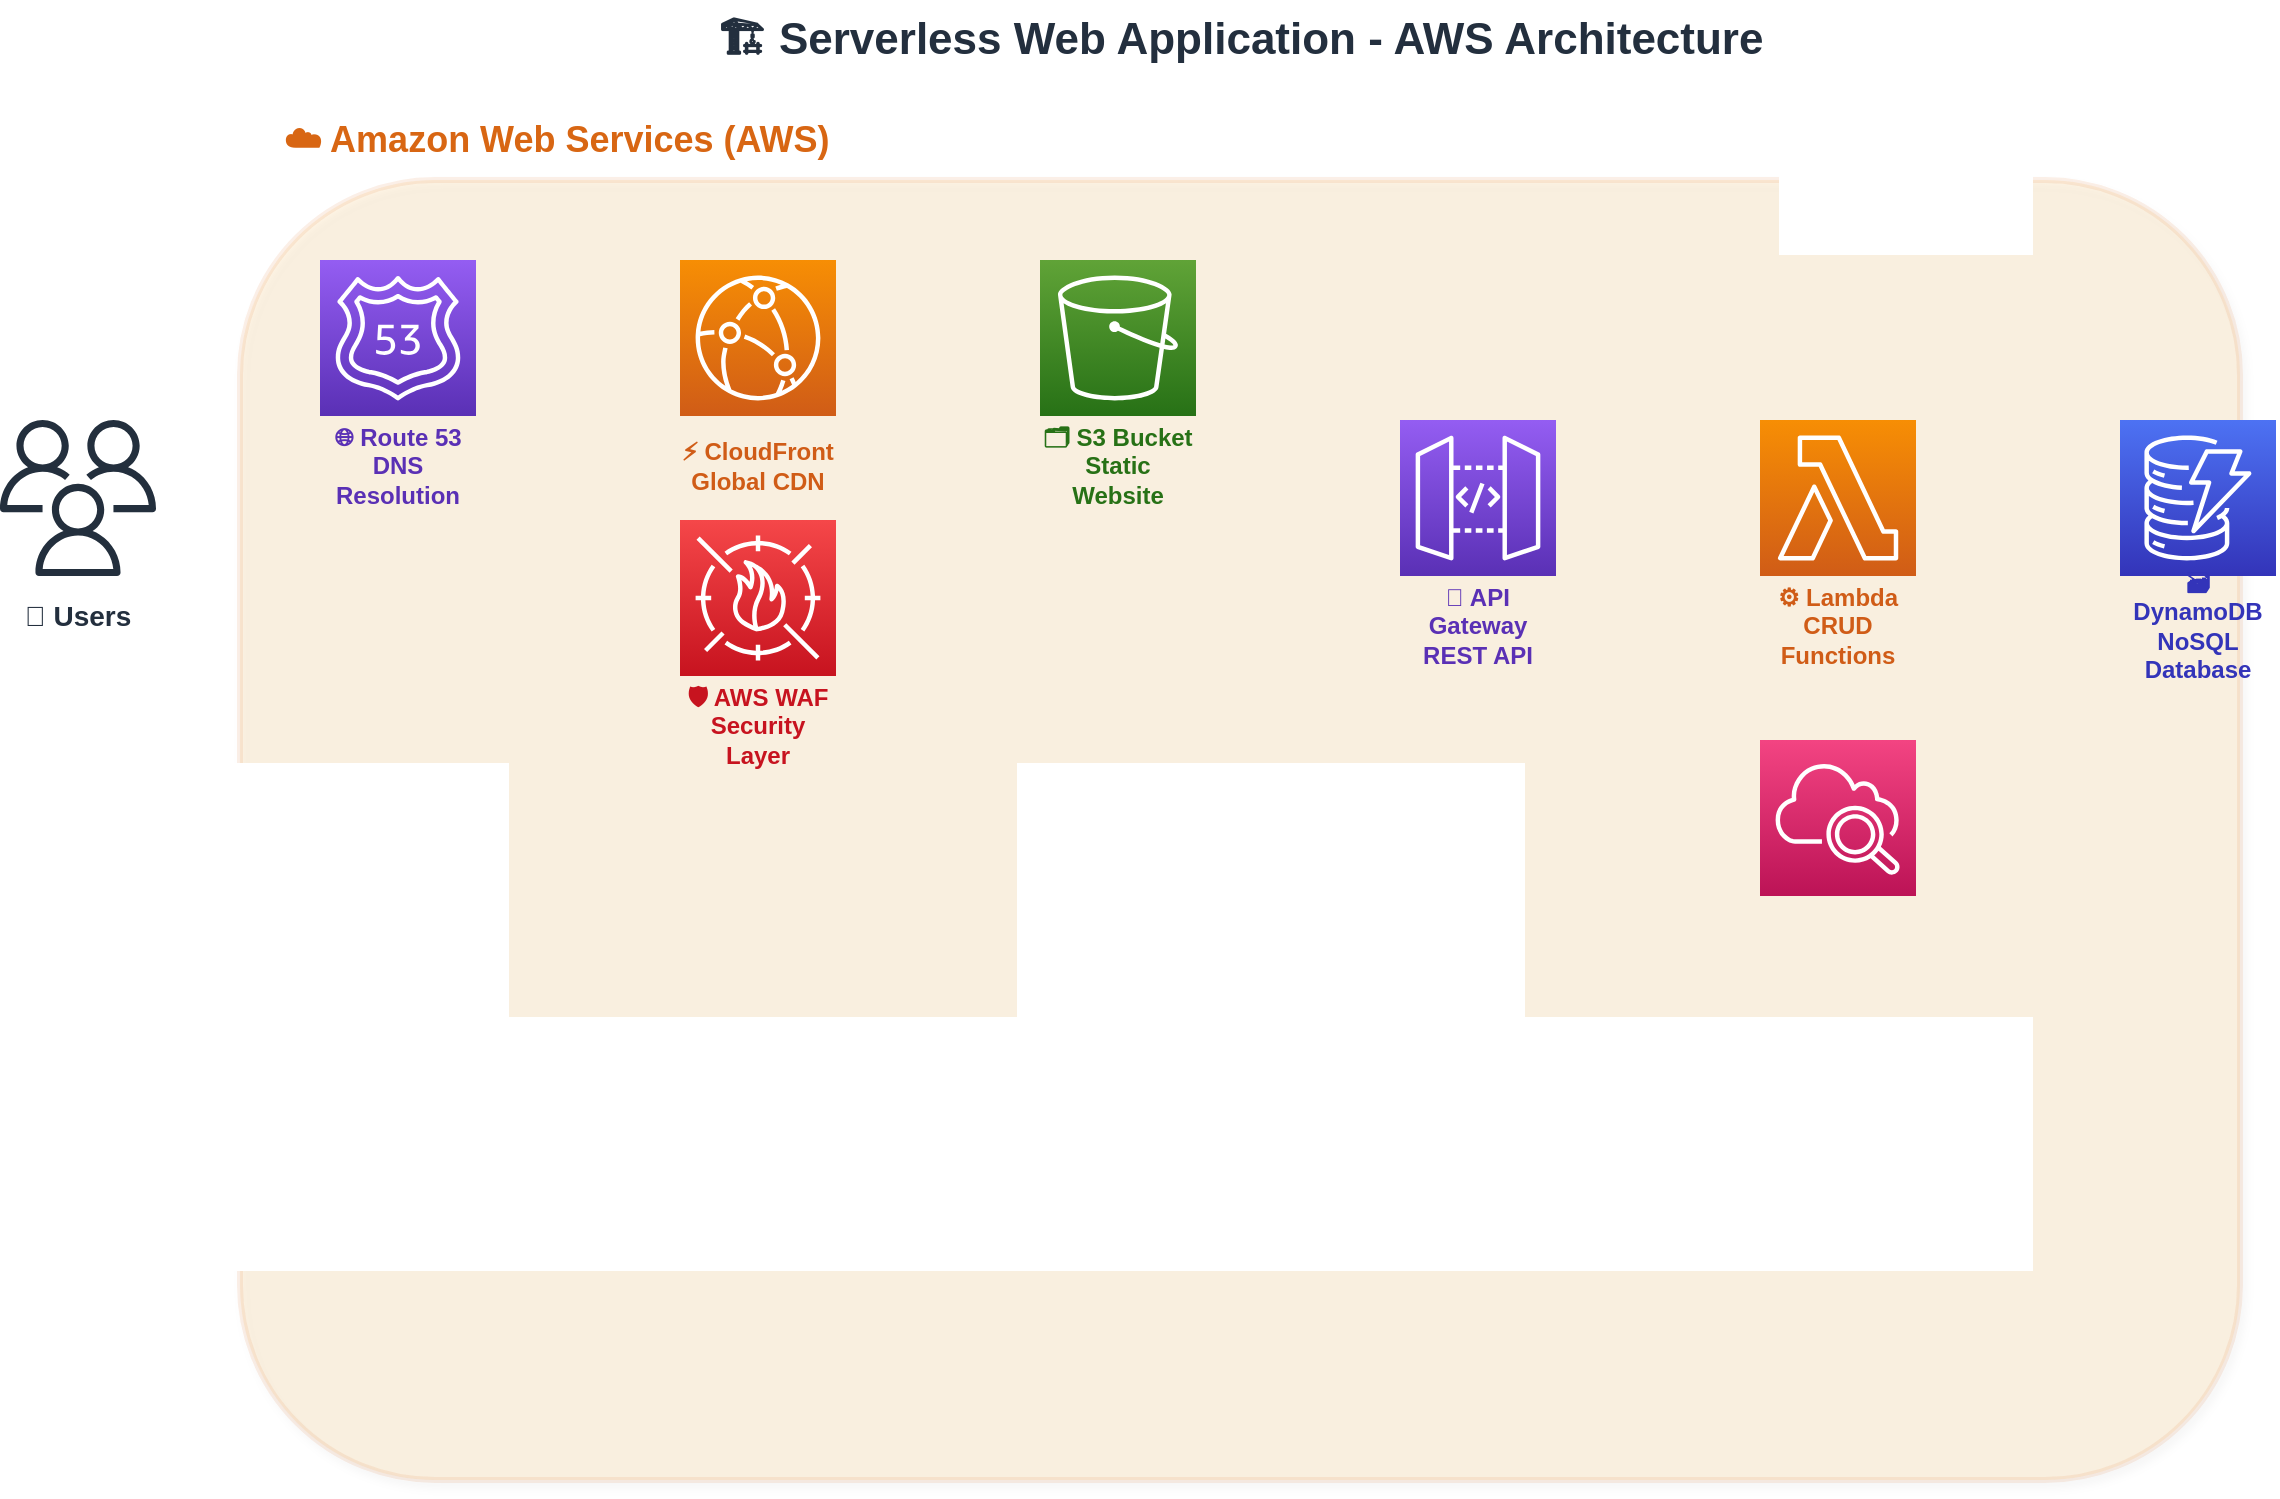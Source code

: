<mxfile version="21.6.5" type="device">
  <diagram name="AWS Serverless Architecture" id="aws-serverless-architecture">
    <mxGraphModel dx="1422" dy="794" grid="1" gridSize="10" guides="1" tooltips="1" connect="1" arrows="1" fold="1" page="1" pageScale="1" pageWidth="1400" pageHeight="900" math="0" shadow="0">
      <root>
        <mxCell id="0"/>
        <mxCell id="1" parent="0"/>
        
        <!-- AWS Cloud Background -->
        <mxCell id="aws-cloud" value="" style="rounded=1;whiteSpace=wrap;html=1;fillColor=#FF9900;strokeColor=#D86613;strokeWidth=3;shadow=1;opacity=10;" vertex="1" parent="1">
          <mxGeometry x="200" y="120" width="1000" height="650" as="geometry"/>
        </mxCell>
        
        <!-- AWS Cloud Label -->
        <mxCell id="aws-label" value="☁️ Amazon Web Services (AWS)" style="text;html=1;strokeColor=none;fillColor=none;align=left;verticalAlign=middle;whiteSpace=wrap;rounded=0;fontSize=18;fontStyle=1;fontColor=#D86613;" vertex="1" parent="1">
          <mxGeometry x="220" y="85" width="300" height="30" as="geometry"/>
        </mxCell>
        
        <!-- Title -->
        <mxCell id="title" value="🏗️ Serverless Web Application - AWS Architecture" style="text;html=1;strokeColor=none;fillColor=none;align=center;verticalAlign=middle;whiteSpace=wrap;rounded=0;fontSize=22;fontStyle=1;fontColor=#232F3E;" vertex="1" parent="1">
          <mxGeometry x="200" y="30" width="1000" height="40" as="geometry"/>
        </mxCell>
        
        <!-- User/Client -->
        <mxCell id="user-client" value="" style="sketch=0;outlineConnect=0;fontColor=#232F3E;gradientColor=none;fillColor=#232F3D;strokeColor=none;dashed=0;verticalLabelPosition=bottom;verticalAlign=top;align=center;html=1;fontSize=12;fontStyle=0;aspect=fixed;pointerEvents=1;shape=mxgraph.aws4.users;" vertex="1" parent="1">
          <mxGeometry x="80" y="240" width="78" height="78" as="geometry"/>
        </mxCell>
        <mxCell id="user-label" value="👥 Users" style="text;html=1;strokeColor=none;fillColor=none;align=center;verticalAlign=middle;whiteSpace=wrap;rounded=0;fontSize=14;fontStyle=1;fontColor=#232F3E;" vertex="1" parent="1">
          <mxGeometry x="89" y="328" width="60" height="20" as="geometry"/>
        </mxCell>
        
        <!-- Route 53 (DNS) -->
        <mxCell id="route53" value="" style="sketch=0;points=[[0,0,0],[0.25,0,0],[0.5,0,0],[0.75,0,0],[1,0,0],[0,1,0],[0.25,1,0],[0.5,1,0],[0.75,1,0],[1,1,0],[0,0.25,0],[0,0.5,0],[0,0.75,0],[1,0.25,0],[1,0.5,0],[1,0.75,0]];outlineConnect=0;fontColor=#232F3E;gradientColor=#945DF2;gradientDirection=north;fillColor=#5A30B5;strokeColor=#ffffff;dashed=0;verticalLabelPosition=bottom;verticalAlign=top;align=center;html=1;fontSize=12;fontStyle=0;aspect=fixed;shape=mxgraph.aws4.resourceIcon;resIcon=mxgraph.aws4.route_53;" vertex="1" parent="1">
          <mxGeometry x="240" y="160" width="78" height="78" as="geometry"/>
        </mxCell>
        <mxCell id="route53-label" value="🌐 Route 53&#xa;DNS Resolution" style="text;html=1;strokeColor=none;fillColor=none;align=center;verticalAlign=middle;whiteSpace=wrap;rounded=0;fontSize=12;fontStyle=1;fontColor=#5A30B5;" vertex="1" parent="1">
          <mxGeometry x="239" y="248" width="80" height="30" as="geometry"/>
        </mxCell>
        
        <!-- CloudFront CDN -->
        <mxCell id="cloudfront" value="" style="sketch=0;points=[[0,0,0],[0.25,0,0],[0.5,0,0],[0.75,0,0],[1,0,0],[0,1,0],[0.25,1,0],[0.5,1,0],[0.75,1,0],[1,1,0],[0,0.25,0],[0,0.5,0],[0,0.75,0],[1,0.25,0],[1,0.5,0],[1,0.75,0]];outlineConnect=0;fontColor=#232F3E;gradientColor=#F78E04;gradientDirection=north;fillColor=#D05C17;strokeColor=#ffffff;dashed=0;verticalLabelPosition=bottom;verticalAlign=top;align=center;html=1;fontSize=12;fontStyle=0;aspect=fixed;shape=mxgraph.aws4.resourceIcon;resIcon=mxgraph.aws4.cloudfront;" vertex="1" parent="1">
          <mxGeometry x="420" y="160" width="78" height="78" as="geometry"/>
        </mxCell>
        <mxCell id="cloudfront-label" value="⚡ CloudFront&#xa;Global CDN" style="text;html=1;strokeColor=none;fillColor=none;align=center;verticalAlign=middle;whiteSpace=wrap;rounded=0;fontSize=12;fontStyle=1;fontColor=#D05C17;" vertex="1" parent="1">
          <mxGeometry x="419" y="248" width="80" height="30" as="geometry"/>
        </mxCell>
        
        <!-- WAF (Web Application Firewall) -->
        <mxCell id="waf" value="" style="sketch=0;points=[[0,0,0],[0.25,0,0],[0.5,0,0],[0.75,0,0],[1,0,0],[0,1,0],[0.25,1,0],[0.5,1,0],[0.75,1,0],[1,1,0],[0,0.25,0],[0,0.5,0],[0,0.75,0],[1,0.25,0],[1,0.5,0],[1,0.75,0]];outlineConnect=0;fontColor=#232F3E;gradientColor=#F54749;gradientDirection=north;fillColor=#C7131F;strokeColor=#ffffff;dashed=0;verticalLabelPosition=bottom;verticalAlign=top;align=center;html=1;fontSize=12;fontStyle=0;aspect=fixed;shape=mxgraph.aws4.resourceIcon;resIcon=mxgraph.aws4.waf;" vertex="1" parent="1">
          <mxGeometry x="420" y="290" width="78" height="78" as="geometry"/>
        </mxCell>
        <mxCell id="waf-label" value="🛡️ AWS WAF&#xa;Security Layer" style="text;html=1;strokeColor=none;fillColor=none;align=center;verticalAlign=middle;whiteSpace=wrap;rounded=0;fontSize=12;fontStyle=1;fontColor=#C7131F;" vertex="1" parent="1">
          <mxGeometry x="419" y="378" width="80" height="30" as="geometry"/>
        </mxCell>
        
        <!-- S3 Bucket (Frontend) -->
        <mxCell id="s3-frontend" value="" style="sketch=0;points=[[0,0,0],[0.25,0,0],[0.5,0,0],[0.75,0,0],[1,0,0],[0,1,0],[0.25,1,0],[0.5,1,0],[0.75,1,0],[1,1,0],[0,0.25,0],[0,0.5,0],[0,0.75,0],[1,0.25,0],[1,0.5,0],[1,0.75,0]];outlineConnect=0;fontColor=#232F3E;gradientColor=#60A337;gradientDirection=north;fillColor=#277116;strokeColor=#ffffff;dashed=0;verticalLabelPosition=bottom;verticalAlign=top;align=center;html=1;fontSize=12;fontStyle=0;aspect=fixed;shape=mxgraph.aws4.resourceIcon;resIcon=mxgraph.aws4.s3;" vertex="1" parent="1">
          <mxGeometry x="600" y="160" width="78" height="78" as="geometry"/>
        </mxCell>
        <mxCell id="s3-frontend-label" value="🗂️ S3 Bucket&#xa;Static Website" style="text;html=1;strokeColor=none;fillColor=none;align=center;verticalAlign=middle;whiteSpace=wrap;rounded=0;fontSize=12;fontStyle=1;fontColor=#277116;" vertex="1" parent="1">
          <mxGeometry x="599" y="248" width="80" height="30" as="geometry"/>
        </mxCell>
        
        <!-- API Gateway -->
        <mxCell id="api-gateway" value="" style="sketch=0;points=[[0,0,0],[0.25,0,0],[0.5,0,0],[0.75,0,0],[1,0,0],[0,1,0],[0.25,1,0],[0.5,1,0],[0.75,1,0],[1,1,0],[0,0.25,0],[0,0.5,0],[0,0.75,0],[1,0.25,0],[1,0.5,0],[1,0.75,0]];outlineConnect=0;fontColor=#232F3E;gradientColor=#945DF2;gradientDirection=north;fillColor=#5A30B5;strokeColor=#ffffff;dashed=0;verticalLabelPosition=bottom;verticalAlign=top;align=center;html=1;fontSize=12;fontStyle=0;aspect=fixed;shape=mxgraph.aws4.resourceIcon;resIcon=mxgraph.aws4.api_gateway;" vertex="1" parent="1">
          <mxGeometry x="780" y="240" width="78" height="78" as="geometry"/>
        </mxCell>
        <mxCell id="api-gateway-label" value="🔌 API Gateway&#xa;REST API" style="text;html=1;strokeColor=none;fillColor=none;align=center;verticalAlign=middle;whiteSpace=wrap;rounded=0;fontSize=12;fontStyle=1;fontColor=#5A30B5;" vertex="1" parent="1">
          <mxGeometry x="779" y="328" width="80" height="30" as="geometry"/>
        </mxCell>
        
        <!-- Lambda Function -->
        <mxCell id="lambda" value="" style="sketch=0;points=[[0,0,0],[0.25,0,0],[0.5,0,0],[0.75,0,0],[1,0,0],[0,1,0],[0.25,1,0],[0.5,1,0],[0.75,1,0],[1,1,0],[0,0.25,0],[0,0.5,0],[0,0.75,0],[1,0.25,0],[1,0.5,0],[1,0.75,0]];outlineConnect=0;fontColor=#232F3E;gradientColor=#F78E04;gradientDirection=north;fillColor=#D05C17;strokeColor=#ffffff;dashed=0;verticalLabelPosition=bottom;verticalAlign=top;align=center;html=1;fontSize=12;fontStyle=0;aspect=fixed;shape=mxgraph.aws4.resourceIcon;resIcon=mxgraph.aws4.lambda;" vertex="1" parent="1">
          <mxGeometry x="960" y="240" width="78" height="78" as="geometry"/>
        </mxCell>
        <mxCell id="lambda-label" value="⚙️ Lambda&#xa;CRUD Functions" style="text;html=1;strokeColor=none;fillColor=none;align=center;verticalAlign=middle;whiteSpace=wrap;rounded=0;fontSize=12;fontStyle=1;fontColor=#D05C17;" vertex="1" parent="1">
          <mxGeometry x="959" y="328" width="80" height="30" as="geometry"/>
        </mxCell>
        
        <!-- DynamoDB -->
        <mxCell id="dynamodb" value="" style="sketch=0;points=[[0,0,0],[0.25,0,0],[0.5,0,0],[0.75,0,0],[1,0,0],[0,1,0],[0.25,1,0],[0.5,1,0],[0.75,1,0],[1,1,0],[0,0.25,0],[0,0.5,0],[0,0.75,0],[1,0.25,0],[1,0.5,0],[1,0.75,0]];outlineConnect=0;fontColor=#232F3E;gradientColor=#4D72F3;gradientDirection=north;fillColor=#3334B9;strokeColor=#ffffff;dashed=0;verticalLabelPosition=bottom;verticalAlign=top;align=center;html=1;fontSize=12;fontStyle=0;aspect=fixed;shape=mxgraph.aws4.resourceIcon;resIcon=mxgraph.aws4.dynamodb;" vertex="1" parent="1">
          <mxGeometry x="1140" y="240" width="78" height="78" as="geometry"/>
        </mxCell>
        <mxCell id="dynamodb-label" value="🗃️ DynamoDB&#xa;NoSQL Database" style="text;html=1;strokeColor=none;fillColor=none;align=center;verticalAlign=middle;whiteSpace=wrap;rounded=0;fontSize=12;fontStyle=1;fontColor=#3334B9;" vertex="1" parent="1">
          <mxGeometry x="1139" y="328" width="80" height="30" as="geometry"/>
        </mxCell>
        
        <!-- CloudWatch Logs -->
        <mxCell id="cloudwatch" value="" style="sketch=0;points=[[0,0,0],[0.25,0,0],[0.5,0,0],[0.75,0,0],[1,0,0],[0,1,0],[0.25,1,0],[0.5,1,0],[0.75,1,0],[1,1,0],[0,0.25,0],[0,0.5,0],[0,0.75,0],[1,0.25,0],[1,0.5,0],[1,0.75,0]];outlineConnect=0;fontColor=#232F3E;gradientColor=#F34482;gradientDirection=north;fillColor=#BC1356;strokeColor=#ffffff;dashed=0;verticalLabelPosition=bottom;verticalAlign=top;align=center;html=1;fontSize=12;fontStyle=0;aspect=fixed;shape=mxgraph.aws4.resourceIcon;resIcon=mxgraph.aws4.cloudwatch_2;" vertex="1" parent="1">
          <mxGeometry x="960" y="400" width="78" height="78" as="geometry"/>
        </mxCell>
        <mxCell id="cloudwatch-label" value="📊 CloudWatch&#xa;Logs & Metrics" style="text;html=1;strokeColor=none;fillColor=none;align=center;verticalAlign=middle;whiteSpace=wrap;rounded=0;fontSize=12;fontStyle=1;fontColor=#BC1356;" vertex="1" parent="1">
          <mxGeometry x="959" y="488" width="80" height="30" as="geometry"/>
        </mxCell>
        
        <!-- IAM Role -->
        <mxCell id="iam" value="" style="sketch=0;points=[[0,0,0],[0.25,0,0],[0.5,0,0],[0.75,0,0],[1,0,0],[0,1,0],[0.25,1,0],[0.5,1,0],[0.75,1,0],[1,1,0],[0,0.25,0],[0,0.5,0],[0,0.75,0],[1,0.25,0],[1,0.5,0],[1,0.75,0]];outlineConnect=0;fontColor=#232F3E;gradientColor=#F54749;gradientDirection=north;fillColor=#C7131F;strokeColor=#ffffff;dashed=0;verticalLabelPosition=bottom;verticalAlign=top;align=center;html=1;fontSize=12;fontStyle=0;aspect=fixed;shape=mxgraph.aws4.resourceIcon;resIcon=mxgraph.aws4.iam;" vertex="1" parent="1">
          <mxGeometry x="780" y="400" width="78" height="78" as="geometry"/>
        </mxCell>
        <mxCell id="iam-label" value="🔐 IAM Roles&#xa;Security Policies" style="text;html=1;strokeColor=none;fillColor=none;align=center;verticalAlign=middle;whiteSpace=wrap;rounded=0;fontSize=12;fontStyle=1;fontColor=#C7131F;" vertex="1" parent="1">
          <mxGeometry x="779" y="488" width="80" height="30" as="geometry"/>
        </mxCell>
        
        <!-- Development Tools Section -->
        <!-- GitHub -->
        <mxCell id="github" value="" style="dashed=0;outlineConnect=0;html=1;align=center;labelPosition=center;verticalLabelPosition=bottom;verticalAlign=top;shape=mxgraph.weblogos.github" vertex="1" parent="1">
          <mxGeometry x="240" y="540" width="50" height="50" as="geometry"/>
        </mxCell>
        <mxCell id="github-label" value="📚 GitHub&#xa;Version Control" style="text;html=1;strokeColor=none;fillColor=none;align=center;verticalAlign=middle;whiteSpace=wrap;rounded=0;fontSize=11;fontStyle=1;fontColor=#24292e;" vertex="1" parent="1">
          <mxGeometry x="215" y="600" width="100" height="30" as="geometry"/>
        </mxCell>
        
        <!-- Terraform -->
        <mxCell id="terraform" value="" style="sketch=0;aspect=fixed;pointerEvents=1;shadow=0;dashed=0;html=1;strokeColor=none;labelPosition=center;verticalLabelPosition=bottom;verticalAlign=top;align=center;fillColor=#7B42BC;shape=mxgraph.mscae.enterprise.code_file" vertex="1" parent="1">
          <mxGeometry x="370" y="540" width="50" height="50" as="geometry"/>
        </mxCell>
        <mxCell id="terraform-label" value="🏗️ Terraform&#xa;Infrastructure as Code" style="text;html=1;strokeColor=none;fillColor=none;align=center;verticalAlign=middle;whiteSpace=wrap;rounded=0;fontSize=11;fontStyle=1;fontColor=#7B42BC;" vertex="1" parent="1">
          <mxGeometry x="320" y="600" width="150" height="30" as="geometry"/>
        </mxCell>
        
        <!-- Developer -->
        <mxCell id="developer" value="" style="sketch=0;outlineConnect=0;fontColor=#232F3E;gradientColor=none;fillColor=#232F3D;strokeColor=none;dashed=0;verticalLabelPosition=bottom;verticalAlign=top;align=center;html=1;fontSize=12;fontStyle=0;aspect=fixed;pointerEvents=1;shape=mxgraph.aws4.users;" vertex="1" parent="1">
          <mxGeometry x="80" y="540" width="78" height="78" as="geometry"/>
        </mxCell>
        <mxCell id="developer-label" value="👨‍💻 Developer" style="text;html=1;strokeColor=none;fillColor=none;align=center;verticalAlign=middle;whiteSpace=wrap;rounded=0;fontSize=12;fontStyle=1;fontColor=#232F3E;" vertex="1" parent="1">
          <mxGeometry x="89" y="628" width="60" height="20" as="geometry"/>
        </mxCell>
        
        <!-- Data Flow Connections -->
        <!-- User to Route 53 -->
        <mxCell id="conn1" value="1. DNS Query" style="endArrow=classic;html=1;rounded=0;strokeColor=#5A30B5;strokeWidth=3;fontColor=#5A30B5;fontSize=11;fontStyle=1;" edge="1" parent="1" source="user-client" target="route53">
          <mxGeometry width="50" height="50" relative="1" as="geometry">
            <mxPoint x="160" y="280" as="sourcePoint"/>
            <mxPoint x="240" y="240" as="targetPoint"/>
            <mxArray as="points">
              <mxPoint x="180" y="199"/>
            </mxArray>
          </mxGeometry>
        </mxCell>
        
        <!-- Route 53 to CloudFront -->
        <mxCell id="conn2" value="2. HTTPS Request" style="endArrow=classic;html=1;rounded=0;strokeColor=#D05C17;strokeWidth=3;fontColor=#D05C17;fontSize=11;fontStyle=1;" edge="1" parent="1" source="route53" target="cloudfront">
          <mxGeometry width="50" height="50" relative="1" as="geometry">
            <mxPoint x="318" y="199" as="sourcePoint"/>
            <mxPoint x="420" y="199" as="targetPoint"/>
          </mxGeometry>
        </mxCell>
        
        <!-- CloudFront to S3 -->
        <mxCell id="conn3" value="3. Origin Request&#xa;(OAC)" style="endArrow=classic;html=1;rounded=0;strokeColor=#277116;strokeWidth=2;fontColor=#277116;fontSize=11;fontStyle=1;" edge="1" parent="1" source="cloudfront" target="s3-frontend">
          <mxGeometry width="50" height="50" relative="1" as="geometry">
            <mxPoint x="498" y="199" as="sourcePoint"/>
            <mxPoint x="600" y="199" as="targetPoint"/>
          </mxGeometry>
        </mxCell>
        
        <!-- CloudFront to API Gateway (for API calls) -->
        <mxCell id="conn4" value="4. API Requests" style="endArrow=classic;html=1;rounded=0;strokeColor=#5A30B5;strokeWidth=3;fontColor=#5A30B5;fontSize=11;fontStyle=1;" edge="1" parent="1" source="cloudfront" target="api-gateway">
          <mxGeometry width="50" height="50" relative="1" as="geometry">
            <mxPoint x="500" y="240" as="sourcePoint"/>
            <mxPoint x="780" y="279" as="targetPoint"/>
            <mxArray as="points">
              <mxPoint x="520" y="279"/>
            </mxArray>
          </mxGeometry>
        </mxCell>
        
        <!-- API Gateway to Lambda -->
        <mxCell id="conn5" value="5. Invoke Function" style="endArrow=classic;html=1;rounded=0;strokeColor=#D05C17;strokeWidth=3;fontColor=#D05C17;fontSize=11;fontStyle=1;" edge="1" parent="1" source="api-gateway" target="lambda">
          <mxGeometry width="50" height="50" relative="1" as="geometry">
            <mxPoint x="858" y="279" as="sourcePoint"/>
            <mxPoint x="960" y="279" as="targetPoint"/>
          </mxGeometry>
        </mxCell>
        
        <!-- Lambda to DynamoDB -->
        <mxCell id="conn6" value="6. CRUD Operations" style="endArrow=classic;html=1;rounded=0;strokeColor=#3334B9;strokeWidth=3;fontColor=#3334B9;fontSize=11;fontStyle=1;" edge="1" parent="1" source="lambda" target="dynamodb">
          <mxGeometry width="50" height="50" relative="1" as="geometry">
            <mxPoint x="1038" y="279" as="sourcePoint"/>
            <mxPoint x="1140" y="279" as="targetPoint"/>
          </mxGeometry>
        </mxCell>
        
        <!-- Lambda to CloudWatch -->
        <mxCell id="conn7" value="7. Logs & Metrics" style="endArrow=classic;html=1;rounded=0;strokeColor=#BC1356;strokeWidth=2;fontColor=#BC1356;fontSize=11;fontStyle=1;" edge="1" parent="1" source="lambda" target="cloudwatch">
          <mxGeometry width="50" height="50" relative="1" as="geometry">
            <mxPoint x="999" y="318" as="sourcePoint"/>
            <mxPoint x="999" y="400" as="targetPoint"/>
          </mxGeometry>
        </mxCell>
        
        <!-- IAM to Lambda -->
        <mxCell id="conn8" value="Security Policies" style="endArrow=classic;html=1;rounded=0;strokeColor=#C7131F;strokeWidth=2;fontColor=#C7131F;fontSize=11;fontStyle=1;dashed=1;" edge="1" parent="1" source="iam" target="lambda">
          <mxGeometry width="50" height="50" relative="1" as="geometry">
            <mxPoint x="858" y="439" as="sourcePoint"/>
            <mxPoint x="960" y="318" as="targetPoint"/>
            <mxArray as="points">
              <mxPoint x="900" y="360"/>
            </mxArray>
          </mxGeometry>
        </mxCell>
        
        <!-- WAF Protection -->
        <mxCell id="conn9" value="DDoS Protection" style="endArrow=classic;html=1;rounded=0;strokeColor=#C7131F;strokeWidth=2;fontColor=#C7131F;fontSize=11;fontStyle=1;dashed=1;" edge="1" parent="1" source="waf" target="cloudfront">
          <mxGeometry width="50" height="50" relative="1" as="geometry">
            <mxPoint x="459" y="290" as="sourcePoint"/>
            <mxPoint x="459" y="238" as="targetPoint"/>
          </mxGeometry>
        </mxCell>
        
        <!-- Development Flow -->
        <!-- Developer to GitHub -->
        <mxCell id="dev-conn1" value="Git Push" style="endArrow=classic;html=1;rounded=0;strokeColor=#24292e;strokeWidth=2;fontColor=#24292e;fontSize=10;fontStyle=1;" edge="1" parent="1" source="developer" target="github">
          <mxGeometry width="50" height="50" relative="1" as="geometry">
            <mxPoint x="158" y="579" as="sourcePoint"/>
            <mxPoint x="240" y="565" as="targetPoint"/>
          </mxGeometry>
        </mxCell>
        
        <!-- GitHub to Terraform -->
        <mxCell id="dev-conn2" value="CI/CD Trigger" style="endArrow=classic;html=1;rounded=0;strokeColor=#7B42BC;strokeWidth=2;fontColor=#7B42BC;fontSize=10;fontStyle=1;" edge="1" parent="1" source="github" target="terraform">
          <mxGeometry width="50" height="50" relative="1" as="geometry">
            <mxPoint x="290" y="565" as="sourcePoint"/>
            <mxPoint x="370" y="565" as="targetPoint"/>
          </mxGeometry>
        </mxCell>
        
        <!-- Terraform to AWS Cloud -->
        <mxCell id="dev-conn3" value="Resource Provisioning" style="endArrow=classic;html=1;rounded=0;strokeColor=#7B42BC;strokeWidth=2;fontColor=#7B42BC;fontSize=10;fontStyle=1;" edge="1" parent="1" source="terraform" target="s3-frontend">
          <mxGeometry width="50" height="50" relative="1" as="geometry">
            <mxPoint x="420" y="540" as="sourcePoint"/>
            <mxPoint x="600" y="240" as="targetPoint"/>
            <mxArray as="points">
              <mxPoint x="500" y="520"/>
              <mxPoint x="639" y="520"/>
              <mxPoint x="639" y="280"/>
            </mxArray>
          </mxGeometry>
        </mxCell>
        
        <!-- Information Boxes -->
        <!-- Architecture Features -->
        <mxCell id="features-box" value="🎯 Serverless Architecture Features" style="rounded=1;whiteSpace=wrap;html=1;fillColor=#E8F4FD;strokeColor=#1565C0;fontSize=14;fontStyle=1;align=center;verticalAlign=top;fontColor=#0D47A1;" vertex="1" parent="1">
          <mxGeometry x="600" y="400" width="200" height="120" as="geometry"/>
        </mxCell>
        <mxCell id="features-text" value="✅ Auto-scaling&#xa;✅ Pay-per-use&#xa;✅ Zero server management&#xa;✅ Global distribution&#xa;✅ Built-in high availability&#xa;✅ Integrated monitoring" style="text;html=1;strokeColor=none;fillColor=none;align=left;verticalAlign=middle;whiteSpace=wrap;rounded=0;fontSize=11;fontColor=#0D47A1;" vertex="1" parent="1">
          <mxGeometry x="610" y="430" width="180" height="80" as="geometry"/>
        </mxCell>
        
        <!-- Performance Metrics -->
        <mxCell id="metrics-box" value="⚡ Performance Metrics" style="rounded=1;whiteSpace=wrap;html=1;fillColor=#FFF3E0;strokeColor=#F57C00;fontSize=14;fontStyle=1;align=center;verticalAlign=top;fontColor=#E65100;" vertex="1" parent="1">
          <mxGeometry x="830" y="540" width="180" height="120" as="geometry"/>
        </mxCell>
        <mxCell id="metrics-text" value="⏱️ Load Time: &lt;2s global&#xa;🚀 Cold Start: &lt;500ms&#xa;💰 Cost: $0-20/month&#xa;📈 Requests: 1M+/month&#xa;🔒 Uptime: 99.99%&#xa;🌍 Edge Locations: 450+" style="text;html=1;strokeColor=none;fillColor=none;align=left;verticalAlign=middle;whiteSpace=wrap;rounded=0;fontSize=11;fontColor=#E65100;" vertex="1" parent="1">
          <mxGeometry x="840" y="570" width="160" height="80" as="geometry"/>
        </mxCell>
        
        <!-- Security Features -->
        <mxCell id="security-box" value="� Security & Compliance" style="rounded=1;whiteSpace=wrap;html=1;fillColor=#FFEBEE;strokeColor=#C62828;fontSize=14;fontStyle=1;align=center;verticalAlign=top;fontColor=#B71C1C;" vertex="1" parent="1">
          <mxGeometry x="1040" y="400" width="180" height="120" as="geometry"/>
        </mxCell>
        <mxCell id="security-text" value="🛡️ AWS WAF protection&#xa;🔐 IAM least privilege&#xa;🔑 API key authentication&#xa;📜 SSL/TLS encryption&#xa;🚨 DDoS mitigation&#xa;📊 Audit logs" style="text;html=1;strokeColor=none;fillColor=none;align=left;verticalAlign=middle;whiteSpace=wrap;rounded=0;fontSize=11;fontColor=#B71C1C;" vertex="1" parent="1">
          <mxGeometry x="1050" y="430" width="160" height="80" as="geometry"/>
        </mxCell>
        
        <!-- Tech Stack -->
        <mxCell id="techstack-box" value="🛠️ Technology Stack" style="rounded=1;whiteSpace=wrap;html=1;fillColor=#E8F5E8;strokeColor=#2E7D32;fontSize=14;fontStyle=1;align=center;verticalAlign=top;fontColor=#1B5E20;" vertex="1" parent="1">
          <mxGeometry x="500" y="540" width="200" height="120" as="geometry"/>
        </mxCell>
        <mxCell id="techstack-text" value="⚙️ Node.js 18.x Runtime&#xa;🏗️ Terraform v1.6+&#xa;🌐 HTML5 + CSS3 + JS&#xa;📱 Progressive Web App&#xa;🔄 GitHub Actions CI/CD&#xa;📊 CloudWatch Monitoring" style="text;html=1;strokeColor=none;fillColor=none;align=left;verticalAlign=middle;whiteSpace=wrap;rounded=0;fontSize=11;fontColor=#1B5E20;" vertex="1" parent="1">
          <mxGeometry x="510" y="570" width="180" height="80" as="geometry"/>
        </mxCell>
        
        <!-- Request Flow Labels -->
        <mxCell id="flow-label" value="📈 Request Flow (1-7)" style="text;html=1;strokeColor=none;fillColor=none;align=center;verticalAlign=middle;whiteSpace=wrap;rounded=0;fontSize=16;fontStyle=1;fontColor=#1565C0;" vertex="1" parent="1">
          <mxGeometry x="600" y="300" width="200" height="30" as="geometry"/>
        </mxCell>
        
        <!-- Development Flow Label -->
        <mxCell id="dev-flow-label" value="👨‍� Development Flow" style="text;html=1;strokeColor=none;fillColor=none;align=center;verticalAlign=middle;whiteSpace=wrap;rounded=0;fontSize=16;fontStyle=1;fontColor=#7B42BC;" vertex="1" parent="1">
          <mxGeometry x="240" y="500" width="200" height="30" as="geometry"/>
        </mxCell>
        
        <!-- Footer Links -->
        <mxCell id="footer-links" value="🔗 Project Links: github.com/Ederluccas/iac-serverless-aws | gitlab.com/Ederluccas/iac-serverless-aws | Demo: d3hg8r3vfucvhl.cloudfront.net" style="text;html=1;strokeColor=none;fillColor=none;align=center;verticalAlign=middle;whiteSpace=wrap;rounded=0;fontSize=12;fontStyle=1;fontColor=#424242;" vertex="1" parent="1">
          <mxGeometry x="200" y="700" width="1000" height="40" as="geometry"/>
        </mxCell>
        
        <!-- Cost Optimization Badge -->
        <mxCell id="free-tier-badge" value="💰 FREE TIER&#xa;OPTIMIZED" style="rounded=1;whiteSpace=wrap;html=1;fillColor=#4CAF50;strokeColor=#2E7D32;fontColor=white;fontSize=12;fontStyle=1;shadow=1;" vertex="1" parent="1">
          <mxGeometry x="1140" y="160" width="78" height="50" as="geometry"/>
        </mxCell>
        
        <!-- Performance Badge -->
        <mxCell id="performance-badge" value="⚡ &lt;2s LOAD&#xa;GLOBALLY" style="rounded=1;whiteSpace=wrap;html=1;fillColor=#FF5722;strokeColor=#D84315;fontColor=white;fontSize=12;fontStyle=1;shadow=1;" vertex="1" parent="1">
          <mxGeometry x="240" y="290" width="78" height="50" as="geometry"/>
        </mxCell>
        
        <!-- Security Badge -->
        <mxCell id="security-badge" value="🔒 ENTERPRISE&#xa;SECURITY" style="rounded=1;whiteSpace=wrap;html=1;fillColor=#9C27B0;strokeColor=#6A1B9A;fontColor=white;fontSize=12;fontStyle=1;shadow=1;" vertex="1" parent="1">
          <mxGeometry x="1140" y="360" width="78" height="50" as="geometry"/>
        </mxCell>
        
      </root>
    </mxGraphModel>
  </diagram>
</mxfile>